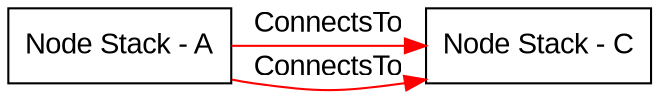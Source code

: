 digraph {
  rankdir=TB
  nodesep=0.3
  ranksep=0.3
  node [color=Black, fontname=Arial, shape=box]

  a[label="Node Stack - A"]
  c[label="Node Stack - C"]

  edge [color=Red, fontname=Arial, label="ConnectsTo",constraint=false]
  a->c
  a->c
}
